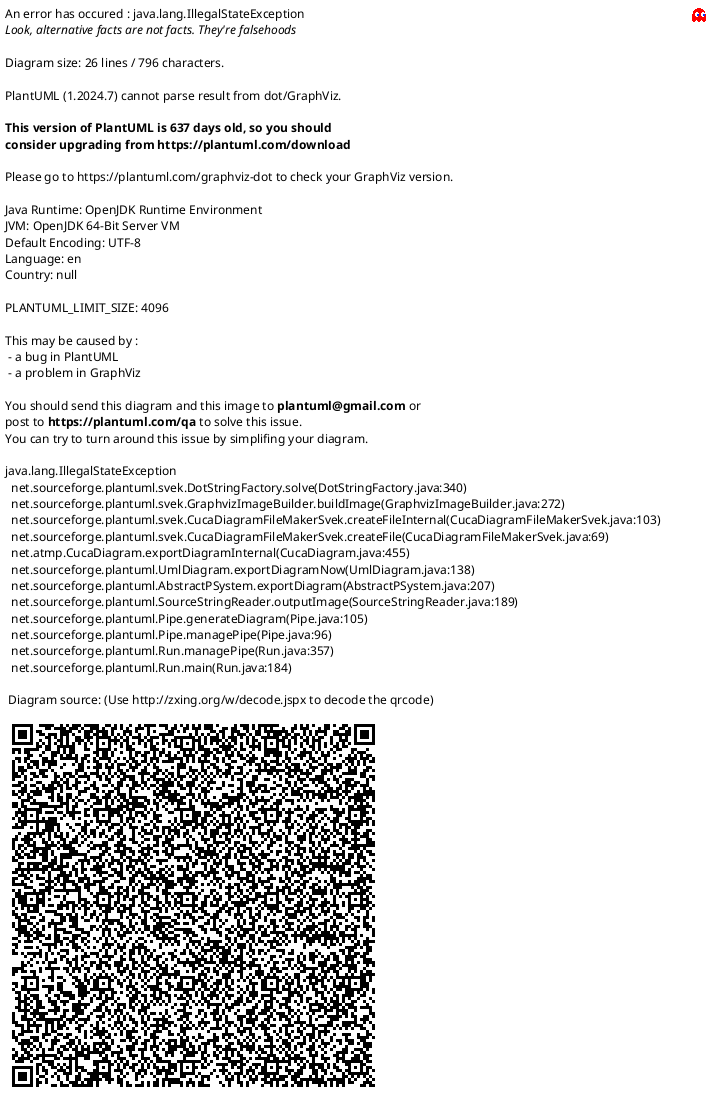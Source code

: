 @startuml
skinparam linetype ortho

[*] -down-> Неавторизованный

Неавторизованный -down-> Регистрация : Регистрация
Регистрация -down-> Авторизованный : Авторизация
Неавторизованный -down-> Авторизованный : Авторизация
Авторизованный -up-> Неавторизованный : Выход

Авторизованный -down-> ПросмотрКалендаря : Открыть календарь
ПросмотрКалендаря -up-> Авторизованный : Закрыть календарь

state ПросмотрКалендаря {
    [*] -down-> СписокВакцин
    СписокВакцин -down-> ПредстоящаяВакцинация : Выбор вакцины
    ПредстоящаяВакцинация -down-> ВакцинацияПройдена : Данные о вакцинации
    ПредстоящаяВакцинация : Получение уведомления
    ВакцинацияПройдена -up-> СписокВакцин : Возврат к списку

    СписокВакцин -right-> ЗавершениеСессии : Завершить сессию
}

ЗавершениеСессии -down-> [*]

@enduml
